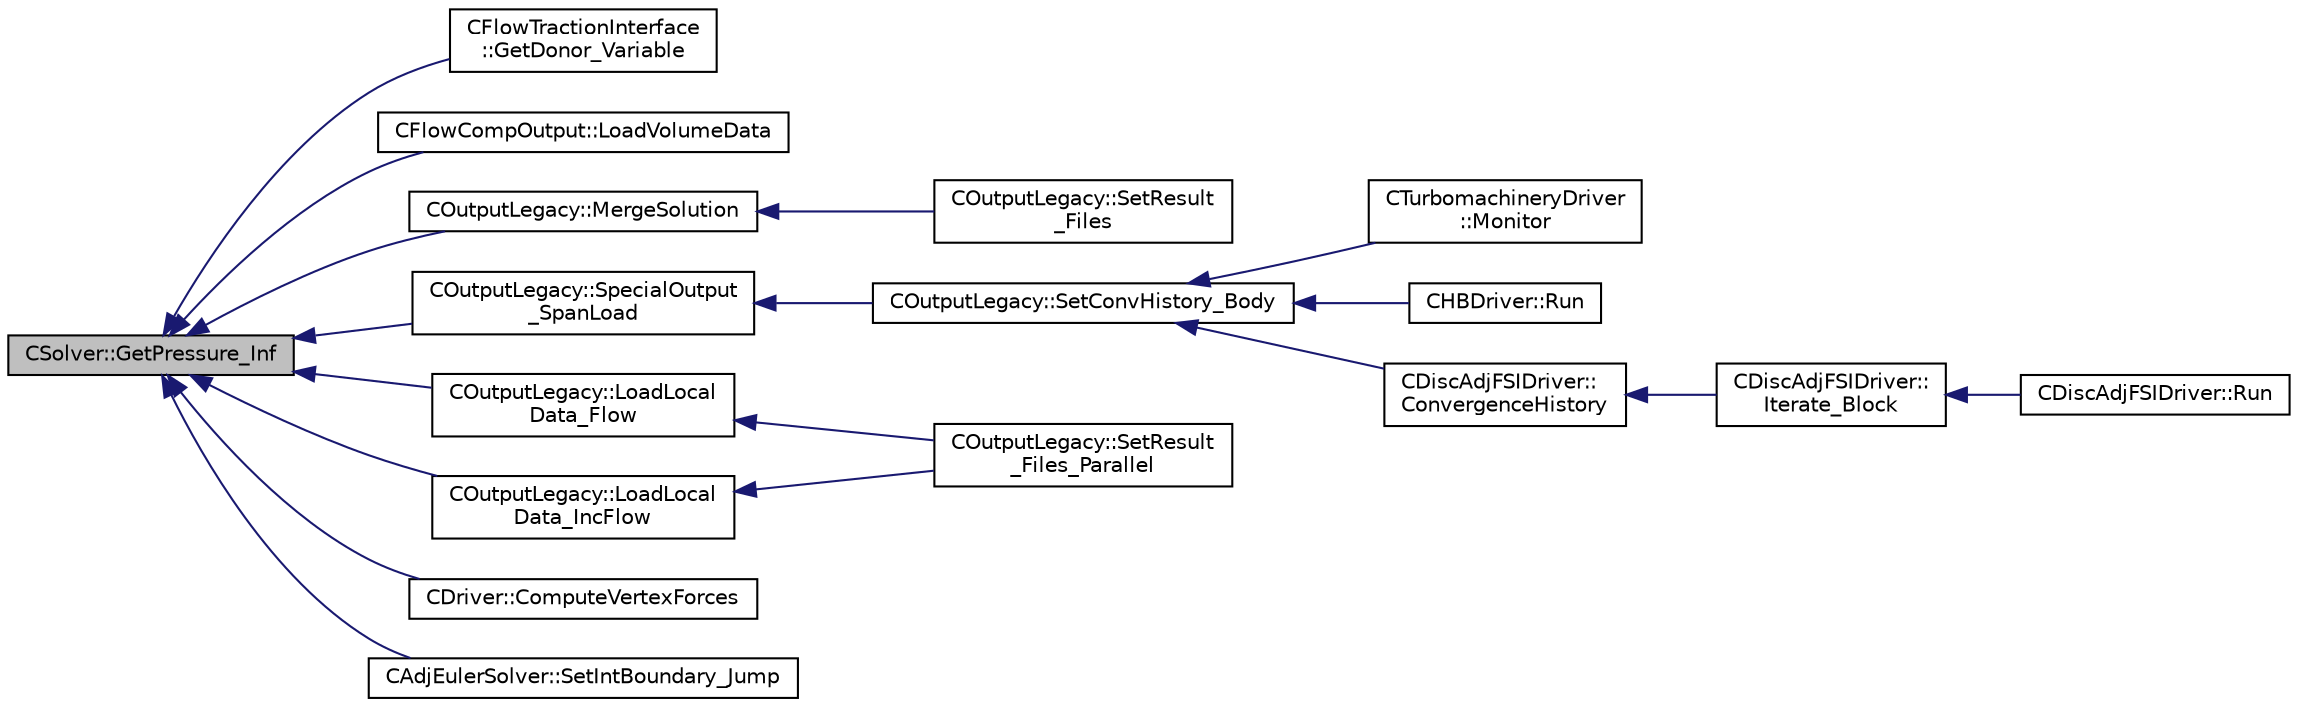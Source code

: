 digraph "CSolver::GetPressure_Inf"
{
  edge [fontname="Helvetica",fontsize="10",labelfontname="Helvetica",labelfontsize="10"];
  node [fontname="Helvetica",fontsize="10",shape=record];
  rankdir="LR";
  Node2142 [label="CSolver::GetPressure_Inf",height=0.2,width=0.4,color="black", fillcolor="grey75", style="filled", fontcolor="black"];
  Node2142 -> Node2143 [dir="back",color="midnightblue",fontsize="10",style="solid",fontname="Helvetica"];
  Node2143 [label="CFlowTractionInterface\l::GetDonor_Variable",height=0.2,width=0.4,color="black", fillcolor="white", style="filled",URL="$class_c_flow_traction_interface.html#a7c3fc88326404bd3570286e722429fbc",tooltip="Retrieve the variable that will be sent from donor mesh to target mesh. "];
  Node2142 -> Node2144 [dir="back",color="midnightblue",fontsize="10",style="solid",fontname="Helvetica"];
  Node2144 [label="CFlowCompOutput::LoadVolumeData",height=0.2,width=0.4,color="black", fillcolor="white", style="filled",URL="$class_c_flow_comp_output.html#a4dbb2657e6ea72800af13ddf08789276",tooltip="Set the values of the volume output fields for a point. "];
  Node2142 -> Node2145 [dir="back",color="midnightblue",fontsize="10",style="solid",fontname="Helvetica"];
  Node2145 [label="COutputLegacy::MergeSolution",height=0.2,width=0.4,color="black", fillcolor="white", style="filled",URL="$class_c_output_legacy.html#af30cc9d6a1d32da2af7043901a5914cf",tooltip="Merge the solution into a data structure used for output file writing. "];
  Node2145 -> Node2146 [dir="back",color="midnightblue",fontsize="10",style="solid",fontname="Helvetica"];
  Node2146 [label="COutputLegacy::SetResult\l_Files",height=0.2,width=0.4,color="black", fillcolor="white", style="filled",URL="$class_c_output_legacy.html#aa817439538e8cf82f82acbfa0bf7e735",tooltip="Writes and organizes the all the output files, except the history one, for serial computations..."];
  Node2142 -> Node2147 [dir="back",color="midnightblue",fontsize="10",style="solid",fontname="Helvetica"];
  Node2147 [label="COutputLegacy::SpecialOutput\l_SpanLoad",height=0.2,width=0.4,color="black", fillcolor="white", style="filled",URL="$class_c_output_legacy.html#a8772390855e98cb1b90e6b835d2532de",tooltip="Writes forces at different sections. "];
  Node2147 -> Node2148 [dir="back",color="midnightblue",fontsize="10",style="solid",fontname="Helvetica"];
  Node2148 [label="COutputLegacy::SetConvHistory_Body",height=0.2,width=0.4,color="black", fillcolor="white", style="filled",URL="$class_c_output_legacy.html#a217cc0d778a3828499189a9debee47c6",tooltip="Write the history file and the convergence on the screen for serial computations. ..."];
  Node2148 -> Node2149 [dir="back",color="midnightblue",fontsize="10",style="solid",fontname="Helvetica"];
  Node2149 [label="CTurbomachineryDriver\l::Monitor",height=0.2,width=0.4,color="black", fillcolor="white", style="filled",URL="$class_c_turbomachinery_driver.html#a41d7b50bbacef68eb5436293ebb2da4f",tooltip="Monitor the computation. "];
  Node2148 -> Node2150 [dir="back",color="midnightblue",fontsize="10",style="solid",fontname="Helvetica"];
  Node2150 [label="CHBDriver::Run",height=0.2,width=0.4,color="black", fillcolor="white", style="filled",URL="$class_c_h_b_driver.html#a98c0448a8e0404845ee54e25b62eaea9",tooltip="Run a single iteration of a Harmonic Balance problem. "];
  Node2148 -> Node2151 [dir="back",color="midnightblue",fontsize="10",style="solid",fontname="Helvetica"];
  Node2151 [label="CDiscAdjFSIDriver::\lConvergenceHistory",height=0.2,width=0.4,color="black", fillcolor="white", style="filled",URL="$class_c_disc_adj_f_s_i_driver.html#a139dfa2442613879f2b15f28a09c2bd5",tooltip="Output the convergence history. "];
  Node2151 -> Node2152 [dir="back",color="midnightblue",fontsize="10",style="solid",fontname="Helvetica"];
  Node2152 [label="CDiscAdjFSIDriver::\lIterate_Block",height=0.2,width=0.4,color="black", fillcolor="white", style="filled",URL="$class_c_disc_adj_f_s_i_driver.html#a84949f139fa795b7d34d6ff77e82eb5c",tooltip="Iterate a certain block for adjoint FSI - may be the whole set of variables or independent and subite..."];
  Node2152 -> Node2153 [dir="back",color="midnightblue",fontsize="10",style="solid",fontname="Helvetica"];
  Node2153 [label="CDiscAdjFSIDriver::Run",height=0.2,width=0.4,color="black", fillcolor="white", style="filled",URL="$class_c_disc_adj_f_s_i_driver.html#a2e965d6e9c4dcfc296077cae225cab21",tooltip="Run a Discrete Adjoint iteration for the FSI problem. "];
  Node2142 -> Node2154 [dir="back",color="midnightblue",fontsize="10",style="solid",fontname="Helvetica"];
  Node2154 [label="COutputLegacy::LoadLocal\lData_Flow",height=0.2,width=0.4,color="black", fillcolor="white", style="filled",URL="$class_c_output_legacy.html#a83e5de863b29fe3a222074d93d696d57",tooltip="Load the desired solution data into a structure used for parallel reordering and output file writing ..."];
  Node2154 -> Node2155 [dir="back",color="midnightblue",fontsize="10",style="solid",fontname="Helvetica"];
  Node2155 [label="COutputLegacy::SetResult\l_Files_Parallel",height=0.2,width=0.4,color="black", fillcolor="white", style="filled",URL="$class_c_output_legacy.html#a9e7832982d8237df4df455b027fd203b",tooltip="Writes and organizes the all the output files, except the history one, for parallel computations..."];
  Node2142 -> Node2156 [dir="back",color="midnightblue",fontsize="10",style="solid",fontname="Helvetica"];
  Node2156 [label="COutputLegacy::LoadLocal\lData_IncFlow",height=0.2,width=0.4,color="black", fillcolor="white", style="filled",URL="$class_c_output_legacy.html#a2d955089c8894a2eb795970f06e7900d",tooltip="Load the desired solution data into a structure used for parallel reordering and output file writing ..."];
  Node2156 -> Node2155 [dir="back",color="midnightblue",fontsize="10",style="solid",fontname="Helvetica"];
  Node2142 -> Node2157 [dir="back",color="midnightblue",fontsize="10",style="solid",fontname="Helvetica"];
  Node2157 [label="CDriver::ComputeVertexForces",height=0.2,width=0.4,color="black", fillcolor="white", style="filled",URL="$class_c_driver.html#a062981b2eee546849e09f0057042c1a3",tooltip="Compute the total force (pressure and shear stress) at a vertex on a specified marker (3 components)..."];
  Node2142 -> Node2158 [dir="back",color="midnightblue",fontsize="10",style="solid",fontname="Helvetica"];
  Node2158 [label="CAdjEulerSolver::SetIntBoundary_Jump",height=0.2,width=0.4,color="black", fillcolor="white", style="filled",URL="$class_c_adj_euler_solver.html#ab53f11b1472261d979780ca69dcc2a63",tooltip="Compute the jump for the interior boundary problem. "];
}
